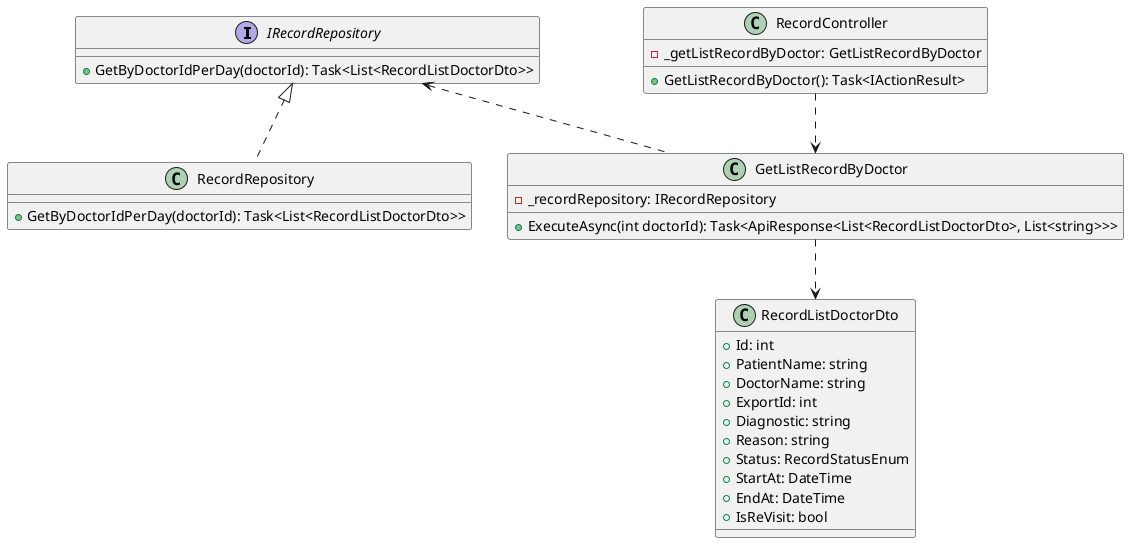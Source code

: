 @startuml

interface IRecordRepository{
 + GetByDoctorIdPerDay(doctorId): Task<List<RecordListDoctorDto>>
}
class RecordRepository {
 + GetByDoctorIdPerDay(doctorId): Task<List<RecordListDoctorDto>>
}

class GetListRecordByDoctor {
  - _recordRepository: IRecordRepository
  +ExecuteAsync(int doctorId): Task<ApiResponse<List<RecordListDoctorDto>, List<string>>>
}


class RecordController {
  - _getListRecordByDoctor: GetListRecordByDoctor
  +  GetListRecordByDoctor(): Task<IActionResult>
}

class RecordListDoctorDto{
+ Id: int
+ PatientName: string
+ DoctorName: string
+ ExportId: int
+ Diagnostic: string
+ Reason: string
+ Status: RecordStatusEnum
+ StartAt: DateTime
+ EndAt: DateTime
+ IsReVisit: bool
}

GetListRecordByDoctor ..> RecordListDoctorDto
IRecordRepository <|.. RecordRepository
IRecordRepository <.. GetListRecordByDoctor
RecordController ..> GetListRecordByDoctor

@enduml